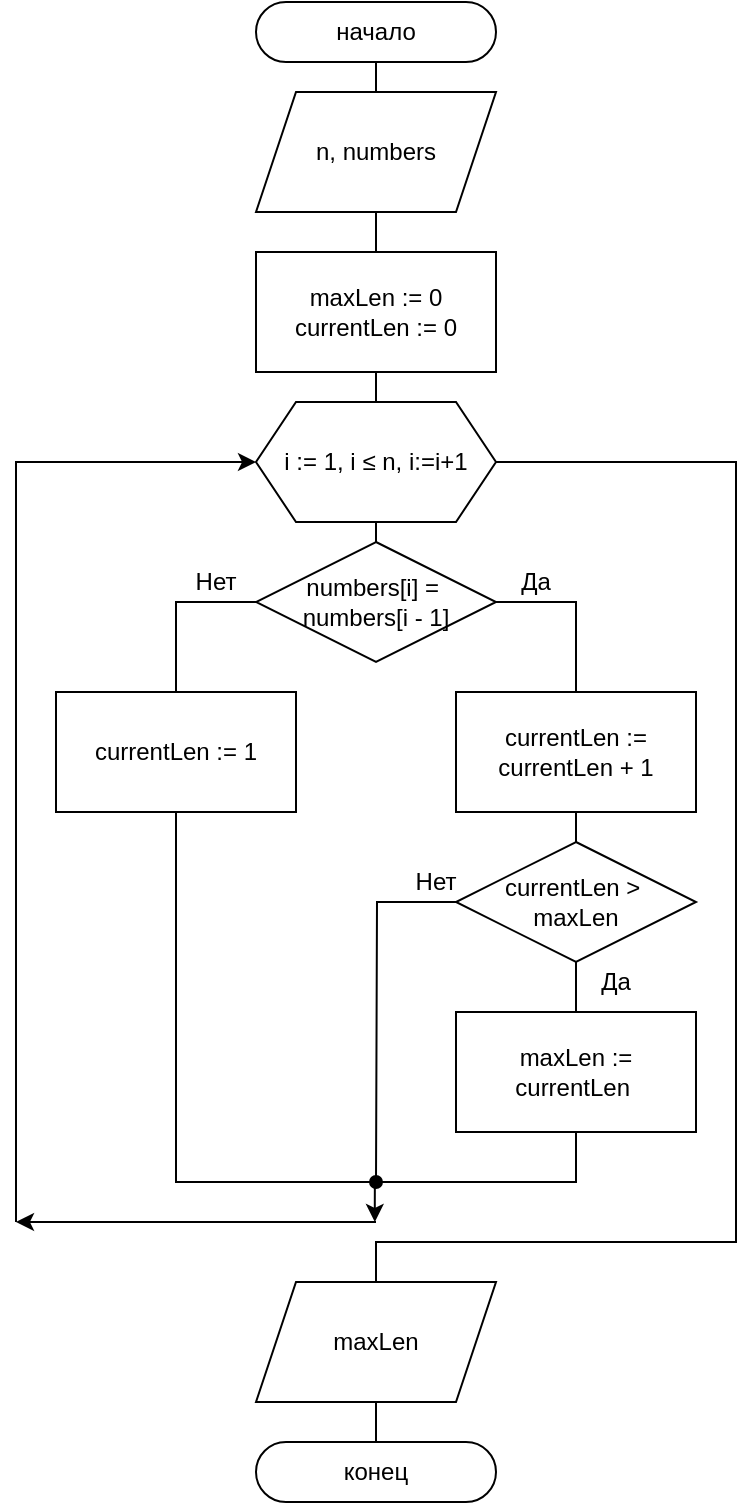 <mxfile version="26.0.9">
  <diagram name="Страница — 1" id="f102mcZQ6aJ1ya85be7P">
    <mxGraphModel dx="1295" dy="768" grid="0" gridSize="10" guides="1" tooltips="1" connect="1" arrows="1" fold="1" page="1" pageScale="1" pageWidth="827" pageHeight="1169" math="0" shadow="0">
      <root>
        <mxCell id="0" />
        <mxCell id="1" parent="0" />
        <mxCell id="U053YYmssVD8oeZbk-P4-6" value="Да" style="text;html=1;align=center;verticalAlign=middle;whiteSpace=wrap;rounded=0;" vertex="1" parent="1">
          <mxGeometry x="630" y="315" width="60" height="30" as="geometry" />
        </mxCell>
        <mxCell id="U053YYmssVD8oeZbk-P4-24" value="Нет" style="text;html=1;align=center;verticalAlign=middle;whiteSpace=wrap;rounded=0;" vertex="1" parent="1">
          <mxGeometry x="470" y="315" width="60" height="30" as="geometry" />
        </mxCell>
        <mxCell id="U053YYmssVD8oeZbk-P4-37" style="edgeStyle=orthogonalEdgeStyle;rounded=0;orthogonalLoop=1;jettySize=auto;html=1;exitX=0.5;exitY=1;exitDx=0;exitDy=0;entryX=0.5;entryY=0;entryDx=0;entryDy=0;endArrow=none;startFill=0;" edge="1" parent="1" source="U053YYmssVD8oeZbk-P4-33" target="U053YYmssVD8oeZbk-P4-36">
          <mxGeometry relative="1" as="geometry" />
        </mxCell>
        <mxCell id="U053YYmssVD8oeZbk-P4-33" value="начало" style="rounded=1;whiteSpace=wrap;html=1;arcSize=50;" vertex="1" parent="1">
          <mxGeometry x="520" y="40" width="120" height="30" as="geometry" />
        </mxCell>
        <mxCell id="U053YYmssVD8oeZbk-P4-39" style="edgeStyle=orthogonalEdgeStyle;shape=connector;rounded=0;orthogonalLoop=1;jettySize=auto;html=1;exitX=0.5;exitY=1;exitDx=0;exitDy=0;entryX=0.5;entryY=0;entryDx=0;entryDy=0;strokeColor=default;align=center;verticalAlign=middle;fontFamily=Helvetica;fontSize=11;fontColor=default;labelBackgroundColor=default;startFill=0;endArrow=none;" edge="1" parent="1" source="U053YYmssVD8oeZbk-P4-36" target="U053YYmssVD8oeZbk-P4-38">
          <mxGeometry relative="1" as="geometry" />
        </mxCell>
        <mxCell id="U053YYmssVD8oeZbk-P4-36" value="n, numbers" style="shape=parallelogram;perimeter=parallelogramPerimeter;whiteSpace=wrap;html=1;fixedSize=1;" vertex="1" parent="1">
          <mxGeometry x="520" y="85" width="120" height="60" as="geometry" />
        </mxCell>
        <mxCell id="U053YYmssVD8oeZbk-P4-41" style="edgeStyle=orthogonalEdgeStyle;shape=connector;rounded=0;orthogonalLoop=1;jettySize=auto;html=1;exitX=0.5;exitY=1;exitDx=0;exitDy=0;entryX=0.5;entryY=0;entryDx=0;entryDy=0;strokeColor=default;align=center;verticalAlign=middle;fontFamily=Helvetica;fontSize=11;fontColor=default;labelBackgroundColor=default;startFill=0;endArrow=none;" edge="1" parent="1" source="U053YYmssVD8oeZbk-P4-38" target="U053YYmssVD8oeZbk-P4-40">
          <mxGeometry relative="1" as="geometry" />
        </mxCell>
        <mxCell id="U053YYmssVD8oeZbk-P4-38" value="maxLen := 0&lt;div&gt;currentLen := 0&lt;/div&gt;" style="rounded=0;whiteSpace=wrap;html=1;" vertex="1" parent="1">
          <mxGeometry x="520" y="165" width="120" height="60" as="geometry" />
        </mxCell>
        <mxCell id="U053YYmssVD8oeZbk-P4-40" value="&lt;font&gt;&lt;font face=&quot;Helvetica&quot; style=&quot;background-color: light-dark(rgb(255, 255, 255), rgb(18, 18, 18));&quot;&gt;i := 1, i&amp;nbsp;&lt;/font&gt;&lt;span style=&quot;background-color: transparent; color: light-dark(rgb(0, 0, 0), rgb(255, 255, 255));&quot;&gt;≤&amp;nbsp;&lt;/span&gt;&lt;font face=&quot;Helvetica&quot; style=&quot;background-color: light-dark(rgb(255, 255, 255), rgb(18, 18, 18));&quot;&gt;&lt;font&gt;n&lt;/font&gt;, i:=i+1&lt;/font&gt;&lt;/font&gt;" style="shape=hexagon;perimeter=hexagonPerimeter2;whiteSpace=wrap;html=1;fixedSize=1;" vertex="1" parent="1">
          <mxGeometry x="520" y="240" width="120" height="60" as="geometry" />
        </mxCell>
        <mxCell id="U053YYmssVD8oeZbk-P4-52" style="edgeStyle=orthogonalEdgeStyle;shape=connector;rounded=0;orthogonalLoop=1;jettySize=auto;html=1;exitX=0;exitY=0.5;exitDx=0;exitDy=0;exitPerimeter=0;strokeColor=default;align=center;verticalAlign=middle;fontFamily=Helvetica;fontSize=11;fontColor=default;labelBackgroundColor=default;startFill=0;endArrow=none;entryX=0.5;entryY=0;entryDx=0;entryDy=0;" edge="1" parent="1" source="U053YYmssVD8oeZbk-P4-43" target="U053YYmssVD8oeZbk-P4-54">
          <mxGeometry relative="1" as="geometry">
            <mxPoint x="480" y="390" as="targetPoint" />
          </mxGeometry>
        </mxCell>
        <mxCell id="U053YYmssVD8oeZbk-P4-53" style="edgeStyle=orthogonalEdgeStyle;shape=connector;rounded=0;orthogonalLoop=1;jettySize=auto;html=1;exitX=1;exitY=0.5;exitDx=0;exitDy=0;exitPerimeter=0;entryX=0.5;entryY=0;entryDx=0;entryDy=0;strokeColor=default;align=center;verticalAlign=middle;fontFamily=Helvetica;fontSize=11;fontColor=default;labelBackgroundColor=default;startFill=0;endArrow=none;" edge="1" parent="1" source="U053YYmssVD8oeZbk-P4-43" target="U053YYmssVD8oeZbk-P4-46">
          <mxGeometry relative="1" as="geometry" />
        </mxCell>
        <mxCell id="U053YYmssVD8oeZbk-P4-43" value="&lt;br&gt;&lt;span style=&quot;font-family: Calibri, sans-serif;&quot; lang=&quot;EN-US&quot;&gt;numbers[i] =&amp;nbsp;&lt;/span&gt;&lt;div&gt;&lt;span style=&quot;font-family: Calibri, sans-serif;&quot; lang=&quot;EN-US&quot;&gt;numbers[i - 1]&lt;/span&gt;&lt;div&gt;&lt;br&gt;&lt;/div&gt;&lt;/div&gt;" style="strokeWidth=1;html=1;shape=mxgraph.flowchart.decision;whiteSpace=wrap;spacing=2;fontSize=12;" vertex="1" parent="1">
          <mxGeometry x="520" y="310" width="120" height="60" as="geometry" />
        </mxCell>
        <mxCell id="U053YYmssVD8oeZbk-P4-44" style="edgeStyle=orthogonalEdgeStyle;rounded=0;orthogonalLoop=1;jettySize=auto;html=1;exitX=0.5;exitY=1;exitDx=0;exitDy=0;entryX=0.5;entryY=0;entryDx=0;entryDy=0;entryPerimeter=0;endArrow=none;startFill=0;" edge="1" parent="1" target="U053YYmssVD8oeZbk-P4-43">
          <mxGeometry relative="1" as="geometry">
            <mxPoint x="580" y="300" as="sourcePoint" />
          </mxGeometry>
        </mxCell>
        <mxCell id="U053YYmssVD8oeZbk-P4-46" value="&lt;div&gt;currentLen := currentLen + 1&lt;/div&gt;" style="rounded=0;whiteSpace=wrap;html=1;" vertex="1" parent="1">
          <mxGeometry x="620" y="385" width="120" height="60" as="geometry" />
        </mxCell>
        <mxCell id="U053YYmssVD8oeZbk-P4-47" value="Да" style="text;html=1;align=center;verticalAlign=middle;whiteSpace=wrap;rounded=0;" vertex="1" parent="1">
          <mxGeometry x="670" y="515" width="60" height="30" as="geometry" />
        </mxCell>
        <mxCell id="U053YYmssVD8oeZbk-P4-48" style="edgeStyle=orthogonalEdgeStyle;rounded=0;orthogonalLoop=1;jettySize=auto;html=1;exitX=0.5;exitY=1;exitDx=0;exitDy=0;exitPerimeter=0;endArrow=none;startFill=0;entryX=0.5;entryY=0;entryDx=0;entryDy=0;" edge="1" parent="1" source="U053YYmssVD8oeZbk-P4-49">
          <mxGeometry relative="1" as="geometry">
            <mxPoint x="680" y="565" as="targetPoint" />
          </mxGeometry>
        </mxCell>
        <mxCell id="U053YYmssVD8oeZbk-P4-60" style="edgeStyle=orthogonalEdgeStyle;shape=connector;rounded=0;orthogonalLoop=1;jettySize=auto;html=1;exitX=0;exitY=0.5;exitDx=0;exitDy=0;exitPerimeter=0;strokeColor=default;align=center;verticalAlign=middle;fontFamily=Helvetica;fontSize=11;fontColor=default;labelBackgroundColor=default;startFill=0;endArrow=none;" edge="1" parent="1" source="U053YYmssVD8oeZbk-P4-49">
          <mxGeometry relative="1" as="geometry">
            <mxPoint x="580" y="630" as="targetPoint" />
          </mxGeometry>
        </mxCell>
        <mxCell id="U053YYmssVD8oeZbk-P4-49" value="&lt;div&gt;&lt;div&gt;currentLen &amp;gt;&amp;nbsp;&lt;/div&gt;&lt;div&gt;maxLen&lt;/div&gt;&lt;/div&gt;" style="strokeWidth=1;html=1;shape=mxgraph.flowchart.decision;whiteSpace=wrap;spacing=2;fontSize=12;" vertex="1" parent="1">
          <mxGeometry x="620" y="460" width="120" height="60" as="geometry" />
        </mxCell>
        <mxCell id="U053YYmssVD8oeZbk-P4-57" style="edgeStyle=orthogonalEdgeStyle;shape=connector;rounded=0;orthogonalLoop=1;jettySize=auto;html=1;exitX=0.5;exitY=1;exitDx=0;exitDy=0;strokeColor=default;align=center;verticalAlign=middle;fontFamily=Helvetica;fontSize=11;fontColor=default;labelBackgroundColor=default;startFill=0;endArrow=none;" edge="1" parent="1" source="U053YYmssVD8oeZbk-P4-50">
          <mxGeometry relative="1" as="geometry">
            <mxPoint x="590" y="630" as="targetPoint" />
            <Array as="points">
              <mxPoint x="680" y="630" />
            </Array>
          </mxGeometry>
        </mxCell>
        <mxCell id="U053YYmssVD8oeZbk-P4-50" value="&lt;div&gt;maxLen := currentLen&amp;nbsp;&lt;/div&gt;" style="rounded=0;whiteSpace=wrap;html=1;" vertex="1" parent="1">
          <mxGeometry x="620" y="545" width="120" height="60" as="geometry" />
        </mxCell>
        <mxCell id="U053YYmssVD8oeZbk-P4-51" style="edgeStyle=orthogonalEdgeStyle;shape=connector;rounded=0;orthogonalLoop=1;jettySize=auto;html=1;exitX=0.5;exitY=1;exitDx=0;exitDy=0;entryX=0.5;entryY=0;entryDx=0;entryDy=0;entryPerimeter=0;strokeColor=default;align=center;verticalAlign=middle;fontFamily=Helvetica;fontSize=11;fontColor=default;labelBackgroundColor=default;startFill=0;endArrow=none;" edge="1" parent="1" source="U053YYmssVD8oeZbk-P4-46" target="U053YYmssVD8oeZbk-P4-49">
          <mxGeometry relative="1" as="geometry" />
        </mxCell>
        <mxCell id="U053YYmssVD8oeZbk-P4-56" style="edgeStyle=orthogonalEdgeStyle;shape=connector;rounded=0;orthogonalLoop=1;jettySize=auto;html=1;exitX=0.5;exitY=1;exitDx=0;exitDy=0;strokeColor=default;align=center;verticalAlign=middle;fontFamily=Helvetica;fontSize=11;fontColor=default;labelBackgroundColor=default;startFill=0;endArrow=oval;endFill=1;" edge="1" parent="1" source="U053YYmssVD8oeZbk-P4-54">
          <mxGeometry relative="1" as="geometry">
            <mxPoint x="580" y="630" as="targetPoint" />
            <Array as="points">
              <mxPoint x="480" y="630" />
              <mxPoint x="590" y="630" />
            </Array>
          </mxGeometry>
        </mxCell>
        <mxCell id="U053YYmssVD8oeZbk-P4-54" value="&lt;div&gt;currentLen := 1&lt;/div&gt;" style="rounded=0;whiteSpace=wrap;html=1;" vertex="1" parent="1">
          <mxGeometry x="420" y="385" width="120" height="60" as="geometry" />
        </mxCell>
        <mxCell id="U053YYmssVD8oeZbk-P4-58" value="" style="endArrow=classic;html=1;rounded=0;strokeColor=default;align=center;verticalAlign=middle;fontFamily=Helvetica;fontSize=11;fontColor=default;labelBackgroundColor=default;edgeStyle=orthogonalEdgeStyle;" edge="1" parent="1">
          <mxGeometry width="50" height="50" relative="1" as="geometry">
            <mxPoint x="579.43" y="630" as="sourcePoint" />
            <mxPoint x="579.43" y="650" as="targetPoint" />
            <Array as="points">
              <mxPoint x="579.43" y="640" />
              <mxPoint x="579.43" y="640" />
            </Array>
          </mxGeometry>
        </mxCell>
        <mxCell id="U053YYmssVD8oeZbk-P4-59" value="" style="endArrow=classic;html=1;rounded=0;strokeColor=default;align=center;verticalAlign=middle;fontFamily=Helvetica;fontSize=11;fontColor=default;labelBackgroundColor=default;edgeStyle=orthogonalEdgeStyle;" edge="1" parent="1">
          <mxGeometry width="50" height="50" relative="1" as="geometry">
            <mxPoint x="580" y="650" as="sourcePoint" />
            <mxPoint x="400" y="650" as="targetPoint" />
          </mxGeometry>
        </mxCell>
        <mxCell id="U053YYmssVD8oeZbk-P4-61" value="Нет" style="text;html=1;align=center;verticalAlign=middle;whiteSpace=wrap;rounded=0;" vertex="1" parent="1">
          <mxGeometry x="580" y="465" width="60" height="30" as="geometry" />
        </mxCell>
        <mxCell id="U053YYmssVD8oeZbk-P4-62" value="" style="endArrow=classic;html=1;rounded=0;strokeColor=default;align=center;verticalAlign=middle;fontFamily=Helvetica;fontSize=11;fontColor=default;labelBackgroundColor=default;edgeStyle=orthogonalEdgeStyle;entryX=0;entryY=0.5;entryDx=0;entryDy=0;" edge="1" parent="1" target="U053YYmssVD8oeZbk-P4-40">
          <mxGeometry width="50" height="50" relative="1" as="geometry">
            <mxPoint x="400" y="650" as="sourcePoint" />
            <mxPoint x="490" y="480" as="targetPoint" />
            <Array as="points">
              <mxPoint x="400" y="270" />
            </Array>
          </mxGeometry>
        </mxCell>
        <mxCell id="U053YYmssVD8oeZbk-P4-64" value="конец" style="rounded=1;whiteSpace=wrap;html=1;arcSize=50;" vertex="1" parent="1">
          <mxGeometry x="520" y="760" width="120" height="30" as="geometry" />
        </mxCell>
        <mxCell id="U053YYmssVD8oeZbk-P4-66" value="" style="edgeStyle=orthogonalEdgeStyle;shape=connector;rounded=0;orthogonalLoop=1;jettySize=auto;html=1;exitX=1;exitY=0.5;exitDx=0;exitDy=0;strokeColor=default;align=center;verticalAlign=middle;fontFamily=Helvetica;fontSize=11;fontColor=default;labelBackgroundColor=default;startFill=0;endArrow=none;entryX=0.5;entryY=0;entryDx=0;entryDy=0;" edge="1" parent="1" source="U053YYmssVD8oeZbk-P4-40" target="U053YYmssVD8oeZbk-P4-65">
          <mxGeometry relative="1" as="geometry">
            <mxPoint x="590" y="730" as="targetPoint" />
            <mxPoint x="640" y="270" as="sourcePoint" />
            <Array as="points">
              <mxPoint x="760" y="270" />
              <mxPoint x="760" y="660" />
            </Array>
          </mxGeometry>
        </mxCell>
        <mxCell id="U053YYmssVD8oeZbk-P4-67" style="edgeStyle=orthogonalEdgeStyle;shape=connector;rounded=0;orthogonalLoop=1;jettySize=auto;html=1;exitX=0.5;exitY=1;exitDx=0;exitDy=0;strokeColor=default;align=center;verticalAlign=middle;fontFamily=Helvetica;fontSize=11;fontColor=default;labelBackgroundColor=default;startFill=0;endArrow=none;" edge="1" parent="1" source="U053YYmssVD8oeZbk-P4-65" target="U053YYmssVD8oeZbk-P4-64">
          <mxGeometry relative="1" as="geometry" />
        </mxCell>
        <mxCell id="U053YYmssVD8oeZbk-P4-65" value="maxLen" style="shape=parallelogram;perimeter=parallelogramPerimeter;whiteSpace=wrap;html=1;fixedSize=1;" vertex="1" parent="1">
          <mxGeometry x="520" y="680" width="120" height="60" as="geometry" />
        </mxCell>
      </root>
    </mxGraphModel>
  </diagram>
</mxfile>
